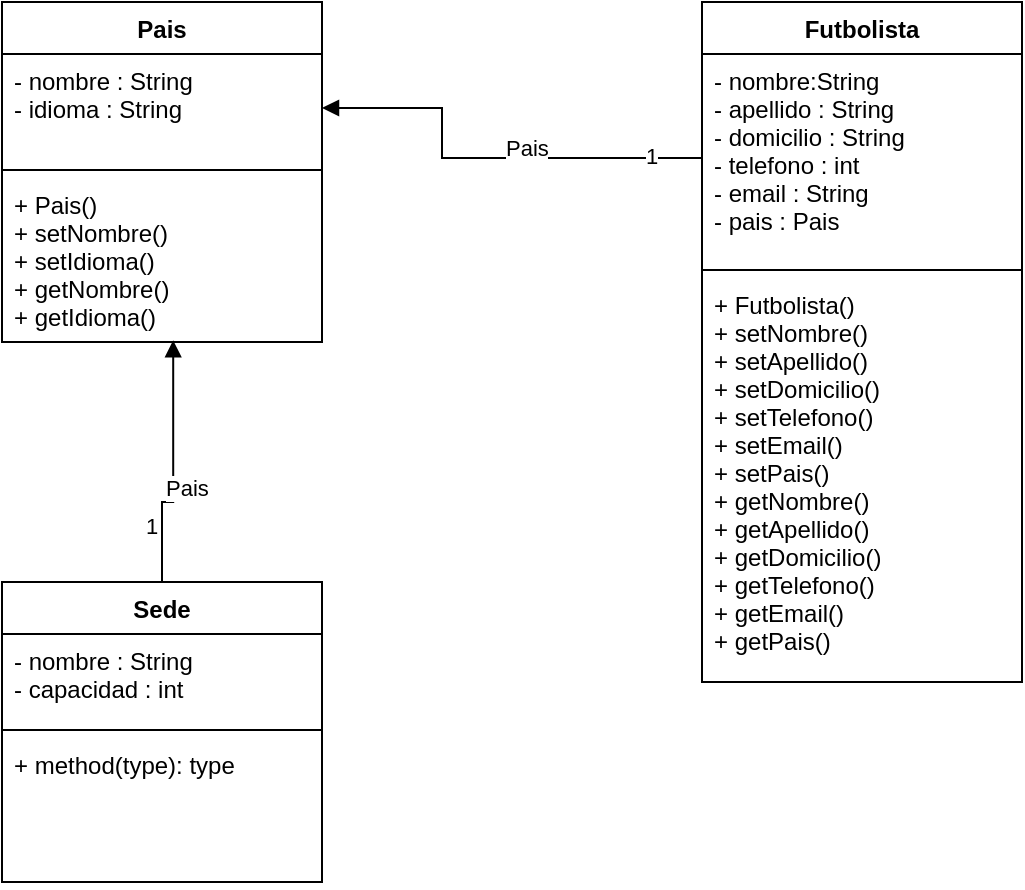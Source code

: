 <mxfile version="20.3.0" type="device"><diagram id="OmyL4SFObOjM2iEm0sD_" name="Página-1"><mxGraphModel dx="1278" dy="641" grid="1" gridSize="10" guides="1" tooltips="1" connect="1" arrows="1" fold="1" page="1" pageScale="1" pageWidth="827" pageHeight="1169" math="0" shadow="0"><root><mxCell id="0"/><mxCell id="1" parent="0"/><mxCell id="P-vt6_qEY0d52mdIjhM0-1" value="Pais" style="swimlane;fontStyle=1;align=center;verticalAlign=top;childLayout=stackLayout;horizontal=1;startSize=26;horizontalStack=0;resizeParent=1;resizeParentMax=0;resizeLast=0;collapsible=1;marginBottom=0;" parent="1" vertex="1"><mxGeometry x="170" y="110" width="160" height="170" as="geometry"/></mxCell><mxCell id="P-vt6_qEY0d52mdIjhM0-2" value="- nombre : String&#10;- idioma : String" style="text;strokeColor=none;fillColor=none;align=left;verticalAlign=top;spacingLeft=4;spacingRight=4;overflow=hidden;rotatable=0;points=[[0,0.5],[1,0.5]];portConstraint=eastwest;" parent="P-vt6_qEY0d52mdIjhM0-1" vertex="1"><mxGeometry y="26" width="160" height="54" as="geometry"/></mxCell><mxCell id="P-vt6_qEY0d52mdIjhM0-3" value="" style="line;strokeWidth=1;fillColor=none;align=left;verticalAlign=middle;spacingTop=-1;spacingLeft=3;spacingRight=3;rotatable=0;labelPosition=right;points=[];portConstraint=eastwest;strokeColor=inherit;" parent="P-vt6_qEY0d52mdIjhM0-1" vertex="1"><mxGeometry y="80" width="160" height="8" as="geometry"/></mxCell><mxCell id="P-vt6_qEY0d52mdIjhM0-4" value="+ Pais()&#10;+ setNombre()&#10;+ setIdioma()&#10;+ getNombre()&#10;+ getIdioma()" style="text;strokeColor=none;fillColor=none;align=left;verticalAlign=top;spacingLeft=4;spacingRight=4;overflow=hidden;rotatable=0;points=[[0,0.5],[1,0.5]];portConstraint=eastwest;" parent="P-vt6_qEY0d52mdIjhM0-1" vertex="1"><mxGeometry y="88" width="160" height="82" as="geometry"/></mxCell><mxCell id="P-vt6_qEY0d52mdIjhM0-5" value="Futbolista" style="swimlane;fontStyle=1;align=center;verticalAlign=top;childLayout=stackLayout;horizontal=1;startSize=26;horizontalStack=0;resizeParent=1;resizeParentMax=0;resizeLast=0;collapsible=1;marginBottom=0;" parent="1" vertex="1"><mxGeometry x="520" y="110" width="160" height="340" as="geometry"/></mxCell><mxCell id="P-vt6_qEY0d52mdIjhM0-6" value="- nombre:String&#10;- apellido : String&#10;- domicilio : String&#10;- telefono : int&#10;- email : String&#10;- pais : Pais" style="text;strokeColor=none;fillColor=none;align=left;verticalAlign=top;spacingLeft=4;spacingRight=4;overflow=hidden;rotatable=0;points=[[0,0.5],[1,0.5]];portConstraint=eastwest;" parent="P-vt6_qEY0d52mdIjhM0-5" vertex="1"><mxGeometry y="26" width="160" height="104" as="geometry"/></mxCell><mxCell id="P-vt6_qEY0d52mdIjhM0-7" value="" style="line;strokeWidth=1;fillColor=none;align=left;verticalAlign=middle;spacingTop=-1;spacingLeft=3;spacingRight=3;rotatable=0;labelPosition=right;points=[];portConstraint=eastwest;strokeColor=inherit;" parent="P-vt6_qEY0d52mdIjhM0-5" vertex="1"><mxGeometry y="130" width="160" height="8" as="geometry"/></mxCell><mxCell id="P-vt6_qEY0d52mdIjhM0-8" value="+ Futbolista()&#10;+ setNombre()&#10;+ setApellido()&#10;+ setDomicilio()&#10;+ setTelefono()&#10;+ setEmail()&#10;+ setPais()&#10;+ getNombre()&#10;+ getApellido()&#10;+ getDomicilio()&#10;+ getTelefono()&#10;+ getEmail()&#10;+ getPais()" style="text;strokeColor=none;fillColor=none;align=left;verticalAlign=top;spacingLeft=4;spacingRight=4;overflow=hidden;rotatable=0;points=[[0,0.5],[1,0.5]];portConstraint=eastwest;" parent="P-vt6_qEY0d52mdIjhM0-5" vertex="1"><mxGeometry y="138" width="160" height="202" as="geometry"/></mxCell><mxCell id="P-vt6_qEY0d52mdIjhM0-9" value="Sede" style="swimlane;fontStyle=1;align=center;verticalAlign=top;childLayout=stackLayout;horizontal=1;startSize=26;horizontalStack=0;resizeParent=1;resizeParentMax=0;resizeLast=0;collapsible=1;marginBottom=0;" parent="1" vertex="1"><mxGeometry x="170" y="400" width="160" height="150" as="geometry"/></mxCell><mxCell id="P-vt6_qEY0d52mdIjhM0-10" value="- nombre : String&#10;- capacidad : int&#10;" style="text;strokeColor=none;fillColor=none;align=left;verticalAlign=top;spacingLeft=4;spacingRight=4;overflow=hidden;rotatable=0;points=[[0,0.5],[1,0.5]];portConstraint=eastwest;" parent="P-vt6_qEY0d52mdIjhM0-9" vertex="1"><mxGeometry y="26" width="160" height="44" as="geometry"/></mxCell><mxCell id="P-vt6_qEY0d52mdIjhM0-11" value="" style="line;strokeWidth=1;fillColor=none;align=left;verticalAlign=middle;spacingTop=-1;spacingLeft=3;spacingRight=3;rotatable=0;labelPosition=right;points=[];portConstraint=eastwest;strokeColor=inherit;" parent="P-vt6_qEY0d52mdIjhM0-9" vertex="1"><mxGeometry y="70" width="160" height="8" as="geometry"/></mxCell><mxCell id="P-vt6_qEY0d52mdIjhM0-12" value="+ method(type): type" style="text;strokeColor=none;fillColor=none;align=left;verticalAlign=top;spacingLeft=4;spacingRight=4;overflow=hidden;rotatable=0;points=[[0,0.5],[1,0.5]];portConstraint=eastwest;" parent="P-vt6_qEY0d52mdIjhM0-9" vertex="1"><mxGeometry y="78" width="160" height="72" as="geometry"/></mxCell><mxCell id="P-vt6_qEY0d52mdIjhM0-13" value="Pais" style="endArrow=block;endFill=1;html=1;edgeStyle=orthogonalEdgeStyle;align=left;verticalAlign=top;rounded=0;exitX=0.5;exitY=0;exitDx=0;exitDy=0;entryX=0.535;entryY=0.99;entryDx=0;entryDy=0;entryPerimeter=0;" parent="1" source="P-vt6_qEY0d52mdIjhM0-9" target="P-vt6_qEY0d52mdIjhM0-4" edge="1"><mxGeometry x="0.038" y="6" relative="1" as="geometry"><mxPoint x="100" y="320" as="sourcePoint"/><mxPoint x="260" y="320" as="targetPoint"/><Array as="points"><mxPoint x="250" y="360"/><mxPoint x="256" y="360"/></Array><mxPoint as="offset"/></mxGeometry></mxCell><mxCell id="P-vt6_qEY0d52mdIjhM0-14" value="1" style="edgeLabel;resizable=0;html=1;align=left;verticalAlign=bottom;" parent="P-vt6_qEY0d52mdIjhM0-13" connectable="0" vertex="1"><mxGeometry x="-1" relative="1" as="geometry"><mxPoint x="-10" y="-20" as="offset"/></mxGeometry></mxCell><mxCell id="P-vt6_qEY0d52mdIjhM0-15" value="Pais" style="endArrow=block;endFill=1;html=1;edgeStyle=orthogonalEdgeStyle;align=left;verticalAlign=top;rounded=0;exitX=0;exitY=0.5;exitDx=0;exitDy=0;entryX=1;entryY=0.5;entryDx=0;entryDy=0;" parent="1" source="P-vt6_qEY0d52mdIjhM0-6" target="P-vt6_qEY0d52mdIjhM0-2" edge="1"><mxGeometry x="-0.07" y="-18" relative="1" as="geometry"><mxPoint x="260" y="410" as="sourcePoint"/><mxPoint x="265.6" y="289.18" as="targetPoint"/><Array as="points"><mxPoint x="390" y="188"/><mxPoint x="390" y="163"/></Array><mxPoint as="offset"/></mxGeometry></mxCell><mxCell id="P-vt6_qEY0d52mdIjhM0-16" value="1" style="edgeLabel;resizable=0;html=1;align=left;verticalAlign=bottom;" parent="P-vt6_qEY0d52mdIjhM0-15" connectable="0" vertex="1"><mxGeometry x="-1" relative="1" as="geometry"><mxPoint x="-30" y="7" as="offset"/></mxGeometry></mxCell></root></mxGraphModel></diagram></mxfile>